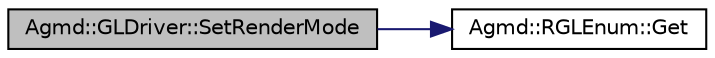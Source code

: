digraph "Agmd::GLDriver::SetRenderMode"
{
  edge [fontname="Helvetica",fontsize="10",labelfontname="Helvetica",labelfontsize="10"];
  node [fontname="Helvetica",fontsize="10",shape=record];
  rankdir="LR";
  Node1 [label="Agmd::GLDriver::SetRenderMode",height=0.2,width=0.4,color="black", fillcolor="grey75", style="filled" fontcolor="black"];
  Node1 -> Node2 [color="midnightblue",fontsize="10",style="solid",fontname="Helvetica"];
  Node2 [label="Agmd::RGLEnum::Get",height=0.2,width=0.4,color="black", fillcolor="white", style="filled",URL="$class_agmd_1_1_r_g_l_enum.html#a068b1f934454cf573d301c7375b4e431"];
}
